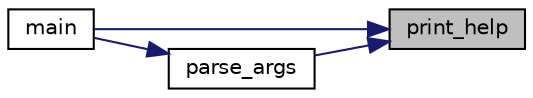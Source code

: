 digraph "print_help"
{
 // INTERACTIVE_SVG=YES
 // LATEX_PDF_SIZE
  edge [fontname="Helvetica",fontsize="10",labelfontname="Helvetica",labelfontsize="10"];
  node [fontname="Helvetica",fontsize="10",shape=record];
  rankdir="RL";
  Node1 [label="print_help",height=0.2,width=0.4,color="black", fillcolor="grey75", style="filled", fontcolor="black",tooltip="Prints the help text and exists, depending on the parameters."];
  Node1 -> Node2 [dir="back",color="midnightblue",fontsize="10",style="solid",fontname="Helvetica"];
  Node2 [label="main",height=0.2,width=0.4,color="black", fillcolor="white", style="filled",URL="$main_8c.html#a3c04138a5bfe5d72780bb7e82a18e627",tooltip=" "];
  Node1 -> Node3 [dir="back",color="midnightblue",fontsize="10",style="solid",fontname="Helvetica"];
  Node3 [label="parse_args",height=0.2,width=0.4,color="black", fillcolor="white", style="filled",URL="$veridoc_8h.html#abf7690b061d6bc5d34661a2c905d6960",tooltip="Responsible for parsing all of the command line arguments."];
  Node3 -> Node2 [dir="back",color="midnightblue",fontsize="10",style="solid",fontname="Helvetica"];
}
